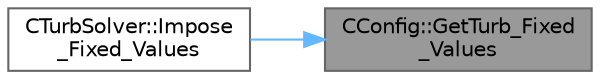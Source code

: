 digraph "CConfig::GetTurb_Fixed_Values"
{
 // LATEX_PDF_SIZE
  bgcolor="transparent";
  edge [fontname=Helvetica,fontsize=10,labelfontname=Helvetica,labelfontsize=10];
  node [fontname=Helvetica,fontsize=10,shape=box,height=0.2,width=0.4];
  rankdir="RL";
  Node1 [id="Node000001",label="CConfig::GetTurb_Fixed\l_Values",height=0.2,width=0.4,color="gray40", fillcolor="grey60", style="filled", fontcolor="black",tooltip="Get whether fixed values for turbulence quantities are applied."];
  Node1 -> Node2 [id="edge1_Node000001_Node000002",dir="back",color="steelblue1",style="solid",tooltip=" "];
  Node2 [id="Node000002",label="CTurbSolver::Impose\l_Fixed_Values",height=0.2,width=0.4,color="grey40", fillcolor="white", style="filled",URL="$classCTurbSolver.html#a35849b2e45ccdde346861286955981cf",tooltip="Impose fixed values to turbulence quantities."];
}
